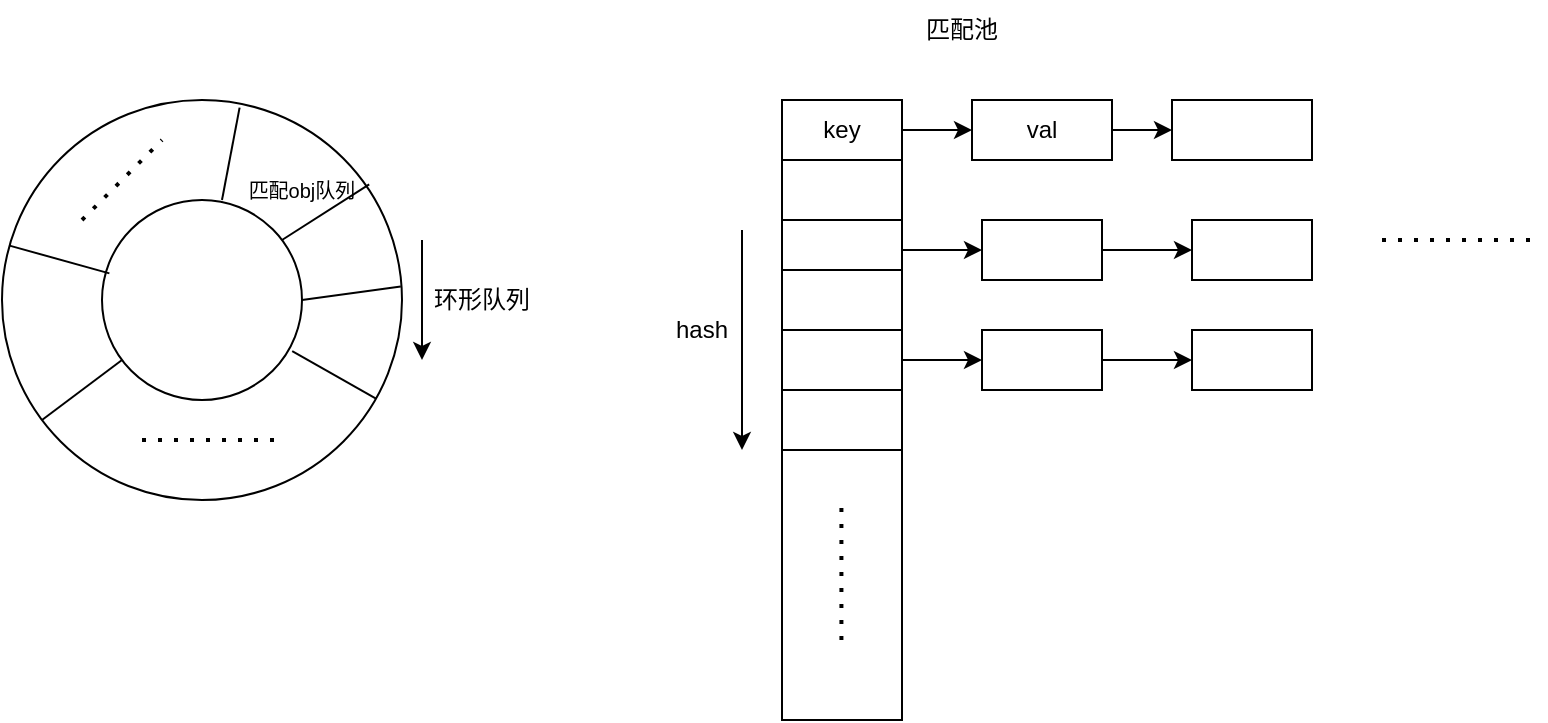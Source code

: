 <mxfile version="22.1.5" type="github">
  <diagram name="第 1 页" id="GWbsmhciHJHAX3cp5Gmc">
    <mxGraphModel dx="920" dy="904" grid="1" gridSize="10" guides="1" tooltips="1" connect="1" arrows="1" fold="1" page="1" pageScale="1" pageWidth="827" pageHeight="1169" math="0" shadow="0">
      <root>
        <mxCell id="0" />
        <mxCell id="1" parent="0" />
        <mxCell id="-qYKaQUmNgUT-kmqyWFm-1" value="" style="ellipse;whiteSpace=wrap;html=1;aspect=fixed;" vertex="1" parent="1">
          <mxGeometry x="100" y="410" width="200" height="200" as="geometry" />
        </mxCell>
        <mxCell id="-qYKaQUmNgUT-kmqyWFm-2" value="" style="ellipse;whiteSpace=wrap;html=1;aspect=fixed;" vertex="1" parent="1">
          <mxGeometry x="150" y="460" width="100" height="100" as="geometry" />
        </mxCell>
        <mxCell id="-qYKaQUmNgUT-kmqyWFm-3" value="" style="endArrow=none;html=1;rounded=0;" edge="1" parent="1" target="-qYKaQUmNgUT-kmqyWFm-2">
          <mxGeometry width="50" height="50" relative="1" as="geometry">
            <mxPoint x="120" y="570" as="sourcePoint" />
            <mxPoint x="170" y="520" as="targetPoint" />
          </mxGeometry>
        </mxCell>
        <mxCell id="-qYKaQUmNgUT-kmqyWFm-4" value="" style="endArrow=none;html=1;rounded=0;entryX=0.918;entryY=0.211;entryDx=0;entryDy=0;entryPerimeter=0;" edge="1" parent="1" target="-qYKaQUmNgUT-kmqyWFm-1">
          <mxGeometry width="50" height="50" relative="1" as="geometry">
            <mxPoint x="240" y="480" as="sourcePoint" />
            <mxPoint x="300" y="430" as="targetPoint" />
          </mxGeometry>
        </mxCell>
        <mxCell id="-qYKaQUmNgUT-kmqyWFm-5" value="" style="endArrow=none;html=1;rounded=0;entryX=0.997;entryY=0.466;entryDx=0;entryDy=0;entryPerimeter=0;exitX=1;exitY=0.5;exitDx=0;exitDy=0;" edge="1" parent="1" source="-qYKaQUmNgUT-kmqyWFm-2" target="-qYKaQUmNgUT-kmqyWFm-1">
          <mxGeometry width="50" height="50" relative="1" as="geometry">
            <mxPoint x="253" y="495" as="sourcePoint" />
            <mxPoint x="294" y="462" as="targetPoint" />
          </mxGeometry>
        </mxCell>
        <mxCell id="-qYKaQUmNgUT-kmqyWFm-6" value="" style="endArrow=none;html=1;rounded=0;entryX=0.594;entryY=0.019;entryDx=0;entryDy=0;entryPerimeter=0;" edge="1" parent="1" target="-qYKaQUmNgUT-kmqyWFm-1">
          <mxGeometry width="50" height="50" relative="1" as="geometry">
            <mxPoint x="210" y="460" as="sourcePoint" />
            <mxPoint x="260" y="410" as="targetPoint" />
          </mxGeometry>
        </mxCell>
        <mxCell id="-qYKaQUmNgUT-kmqyWFm-7" value="" style="endArrow=none;html=1;rounded=0;entryX=0.951;entryY=0.756;entryDx=0;entryDy=0;entryPerimeter=0;" edge="1" parent="1" source="-qYKaQUmNgUT-kmqyWFm-1" target="-qYKaQUmNgUT-kmqyWFm-2">
          <mxGeometry width="50" height="50" relative="1" as="geometry">
            <mxPoint x="230" y="710" as="sourcePoint" />
            <mxPoint x="280" y="660" as="targetPoint" />
          </mxGeometry>
        </mxCell>
        <mxCell id="-qYKaQUmNgUT-kmqyWFm-10" value="" style="endArrow=none;dashed=1;html=1;dashPattern=1 3;strokeWidth=2;rounded=0;" edge="1" parent="1">
          <mxGeometry width="50" height="50" relative="1" as="geometry">
            <mxPoint x="170" y="580" as="sourcePoint" />
            <mxPoint x="240" y="580" as="targetPoint" />
          </mxGeometry>
        </mxCell>
        <mxCell id="-qYKaQUmNgUT-kmqyWFm-11" value="" style="endArrow=none;html=1;rounded=0;exitX=0.037;exitY=0.367;exitDx=0;exitDy=0;exitPerimeter=0;" edge="1" parent="1" source="-qYKaQUmNgUT-kmqyWFm-2" target="-qYKaQUmNgUT-kmqyWFm-1">
          <mxGeometry width="50" height="50" relative="1" as="geometry">
            <mxPoint x="130" y="490" as="sourcePoint" />
            <mxPoint x="180" y="440" as="targetPoint" />
          </mxGeometry>
        </mxCell>
        <mxCell id="-qYKaQUmNgUT-kmqyWFm-12" value="" style="endArrow=none;dashed=1;html=1;dashPattern=1 3;strokeWidth=2;rounded=0;" edge="1" parent="1">
          <mxGeometry width="50" height="50" relative="1" as="geometry">
            <mxPoint x="140" y="470" as="sourcePoint" />
            <mxPoint x="180" y="430" as="targetPoint" />
          </mxGeometry>
        </mxCell>
        <mxCell id="-qYKaQUmNgUT-kmqyWFm-13" value="匹配obj队列" style="text;html=1;strokeColor=none;fillColor=none;align=center;verticalAlign=middle;whiteSpace=wrap;rounded=0;fontSize=10;" vertex="1" parent="1">
          <mxGeometry x="220" y="440" width="60" height="30" as="geometry" />
        </mxCell>
        <mxCell id="-qYKaQUmNgUT-kmqyWFm-14" value="" style="endArrow=classic;html=1;rounded=0;" edge="1" parent="1">
          <mxGeometry width="50" height="50" relative="1" as="geometry">
            <mxPoint x="310" y="480" as="sourcePoint" />
            <mxPoint x="310" y="540" as="targetPoint" />
          </mxGeometry>
        </mxCell>
        <mxCell id="-qYKaQUmNgUT-kmqyWFm-15" value="" style="rounded=0;whiteSpace=wrap;html=1;" vertex="1" parent="1">
          <mxGeometry x="490" y="410" width="60" height="310" as="geometry" />
        </mxCell>
        <mxCell id="-qYKaQUmNgUT-kmqyWFm-24" value="" style="edgeStyle=orthogonalEdgeStyle;rounded=0;orthogonalLoop=1;jettySize=auto;html=1;" edge="1" parent="1" source="-qYKaQUmNgUT-kmqyWFm-16" target="-qYKaQUmNgUT-kmqyWFm-23">
          <mxGeometry relative="1" as="geometry" />
        </mxCell>
        <mxCell id="-qYKaQUmNgUT-kmqyWFm-16" value="key" style="rounded=0;whiteSpace=wrap;html=1;" vertex="1" parent="1">
          <mxGeometry x="490" y="410" width="60" height="30" as="geometry" />
        </mxCell>
        <mxCell id="-qYKaQUmNgUT-kmqyWFm-17" value="" style="rounded=0;whiteSpace=wrap;html=1;" vertex="1" parent="1">
          <mxGeometry x="490" y="440" width="60" height="30" as="geometry" />
        </mxCell>
        <mxCell id="-qYKaQUmNgUT-kmqyWFm-29" value="" style="edgeStyle=orthogonalEdgeStyle;rounded=0;orthogonalLoop=1;jettySize=auto;html=1;" edge="1" parent="1" source="-qYKaQUmNgUT-kmqyWFm-18" target="-qYKaQUmNgUT-kmqyWFm-28">
          <mxGeometry relative="1" as="geometry" />
        </mxCell>
        <mxCell id="-qYKaQUmNgUT-kmqyWFm-18" value="" style="rounded=0;whiteSpace=wrap;html=1;" vertex="1" parent="1">
          <mxGeometry x="490" y="470" width="60" height="30" as="geometry" />
        </mxCell>
        <mxCell id="-qYKaQUmNgUT-kmqyWFm-19" value="" style="rounded=0;whiteSpace=wrap;html=1;" vertex="1" parent="1">
          <mxGeometry x="490" y="495" width="60" height="30" as="geometry" />
        </mxCell>
        <mxCell id="-qYKaQUmNgUT-kmqyWFm-35" value="" style="edgeStyle=orthogonalEdgeStyle;rounded=0;orthogonalLoop=1;jettySize=auto;html=1;" edge="1" parent="1" source="-qYKaQUmNgUT-kmqyWFm-20" target="-qYKaQUmNgUT-kmqyWFm-34">
          <mxGeometry relative="1" as="geometry" />
        </mxCell>
        <mxCell id="-qYKaQUmNgUT-kmqyWFm-20" value="" style="rounded=0;whiteSpace=wrap;html=1;" vertex="1" parent="1">
          <mxGeometry x="490" y="525" width="60" height="30" as="geometry" />
        </mxCell>
        <mxCell id="-qYKaQUmNgUT-kmqyWFm-21" value="" style="rounded=0;whiteSpace=wrap;html=1;" vertex="1" parent="1">
          <mxGeometry x="490" y="555" width="60" height="30" as="geometry" />
        </mxCell>
        <mxCell id="-qYKaQUmNgUT-kmqyWFm-22" value="" style="endArrow=none;dashed=1;html=1;dashPattern=1 3;strokeWidth=2;rounded=0;" edge="1" parent="1">
          <mxGeometry width="50" height="50" relative="1" as="geometry">
            <mxPoint x="519.71" y="680" as="sourcePoint" />
            <mxPoint x="519.71" y="610" as="targetPoint" />
          </mxGeometry>
        </mxCell>
        <mxCell id="-qYKaQUmNgUT-kmqyWFm-26" value="" style="edgeStyle=orthogonalEdgeStyle;rounded=0;orthogonalLoop=1;jettySize=auto;html=1;" edge="1" parent="1" source="-qYKaQUmNgUT-kmqyWFm-23" target="-qYKaQUmNgUT-kmqyWFm-25">
          <mxGeometry relative="1" as="geometry" />
        </mxCell>
        <mxCell id="-qYKaQUmNgUT-kmqyWFm-23" value="val" style="whiteSpace=wrap;html=1;rounded=0;" vertex="1" parent="1">
          <mxGeometry x="585" y="410" width="70" height="30" as="geometry" />
        </mxCell>
        <mxCell id="-qYKaQUmNgUT-kmqyWFm-25" value="" style="whiteSpace=wrap;html=1;rounded=0;" vertex="1" parent="1">
          <mxGeometry x="685" y="410" width="70" height="30" as="geometry" />
        </mxCell>
        <mxCell id="-qYKaQUmNgUT-kmqyWFm-31" value="" style="edgeStyle=orthogonalEdgeStyle;rounded=0;orthogonalLoop=1;jettySize=auto;html=1;" edge="1" parent="1" source="-qYKaQUmNgUT-kmqyWFm-28" target="-qYKaQUmNgUT-kmqyWFm-30">
          <mxGeometry relative="1" as="geometry" />
        </mxCell>
        <mxCell id="-qYKaQUmNgUT-kmqyWFm-28" value="" style="rounded=0;whiteSpace=wrap;html=1;" vertex="1" parent="1">
          <mxGeometry x="590" y="470" width="60" height="30" as="geometry" />
        </mxCell>
        <mxCell id="-qYKaQUmNgUT-kmqyWFm-30" value="" style="rounded=0;whiteSpace=wrap;html=1;" vertex="1" parent="1">
          <mxGeometry x="695" y="470" width="60" height="30" as="geometry" />
        </mxCell>
        <mxCell id="-qYKaQUmNgUT-kmqyWFm-37" value="" style="edgeStyle=orthogonalEdgeStyle;rounded=0;orthogonalLoop=1;jettySize=auto;html=1;" edge="1" parent="1" source="-qYKaQUmNgUT-kmqyWFm-34" target="-qYKaQUmNgUT-kmqyWFm-36">
          <mxGeometry relative="1" as="geometry" />
        </mxCell>
        <mxCell id="-qYKaQUmNgUT-kmqyWFm-34" value="" style="rounded=0;whiteSpace=wrap;html=1;" vertex="1" parent="1">
          <mxGeometry x="590" y="525" width="60" height="30" as="geometry" />
        </mxCell>
        <mxCell id="-qYKaQUmNgUT-kmqyWFm-36" value="" style="rounded=0;whiteSpace=wrap;html=1;" vertex="1" parent="1">
          <mxGeometry x="695" y="525" width="60" height="30" as="geometry" />
        </mxCell>
        <mxCell id="-qYKaQUmNgUT-kmqyWFm-38" value="" style="endArrow=none;dashed=1;html=1;dashPattern=1 3;strokeWidth=2;rounded=0;" edge="1" parent="1">
          <mxGeometry width="50" height="50" relative="1" as="geometry">
            <mxPoint x="790" y="480" as="sourcePoint" />
            <mxPoint x="870" y="480" as="targetPoint" />
          </mxGeometry>
        </mxCell>
        <mxCell id="-qYKaQUmNgUT-kmqyWFm-39" value="匹配池" style="text;html=1;strokeColor=none;fillColor=none;align=center;verticalAlign=middle;whiteSpace=wrap;rounded=0;" vertex="1" parent="1">
          <mxGeometry x="550" y="360" width="60" height="30" as="geometry" />
        </mxCell>
        <mxCell id="-qYKaQUmNgUT-kmqyWFm-40" value="hash" style="text;html=1;strokeColor=none;fillColor=none;align=center;verticalAlign=middle;whiteSpace=wrap;rounded=0;" vertex="1" parent="1">
          <mxGeometry x="420" y="510" width="60" height="30" as="geometry" />
        </mxCell>
        <mxCell id="-qYKaQUmNgUT-kmqyWFm-41" value="" style="endArrow=classic;html=1;rounded=0;" edge="1" parent="1">
          <mxGeometry width="50" height="50" relative="1" as="geometry">
            <mxPoint x="470" y="475" as="sourcePoint" />
            <mxPoint x="470" y="585" as="targetPoint" />
          </mxGeometry>
        </mxCell>
        <mxCell id="-qYKaQUmNgUT-kmqyWFm-42" value="环形队列" style="text;html=1;strokeColor=none;fillColor=none;align=center;verticalAlign=middle;whiteSpace=wrap;rounded=0;" vertex="1" parent="1">
          <mxGeometry x="310" y="495" width="60" height="30" as="geometry" />
        </mxCell>
      </root>
    </mxGraphModel>
  </diagram>
</mxfile>
